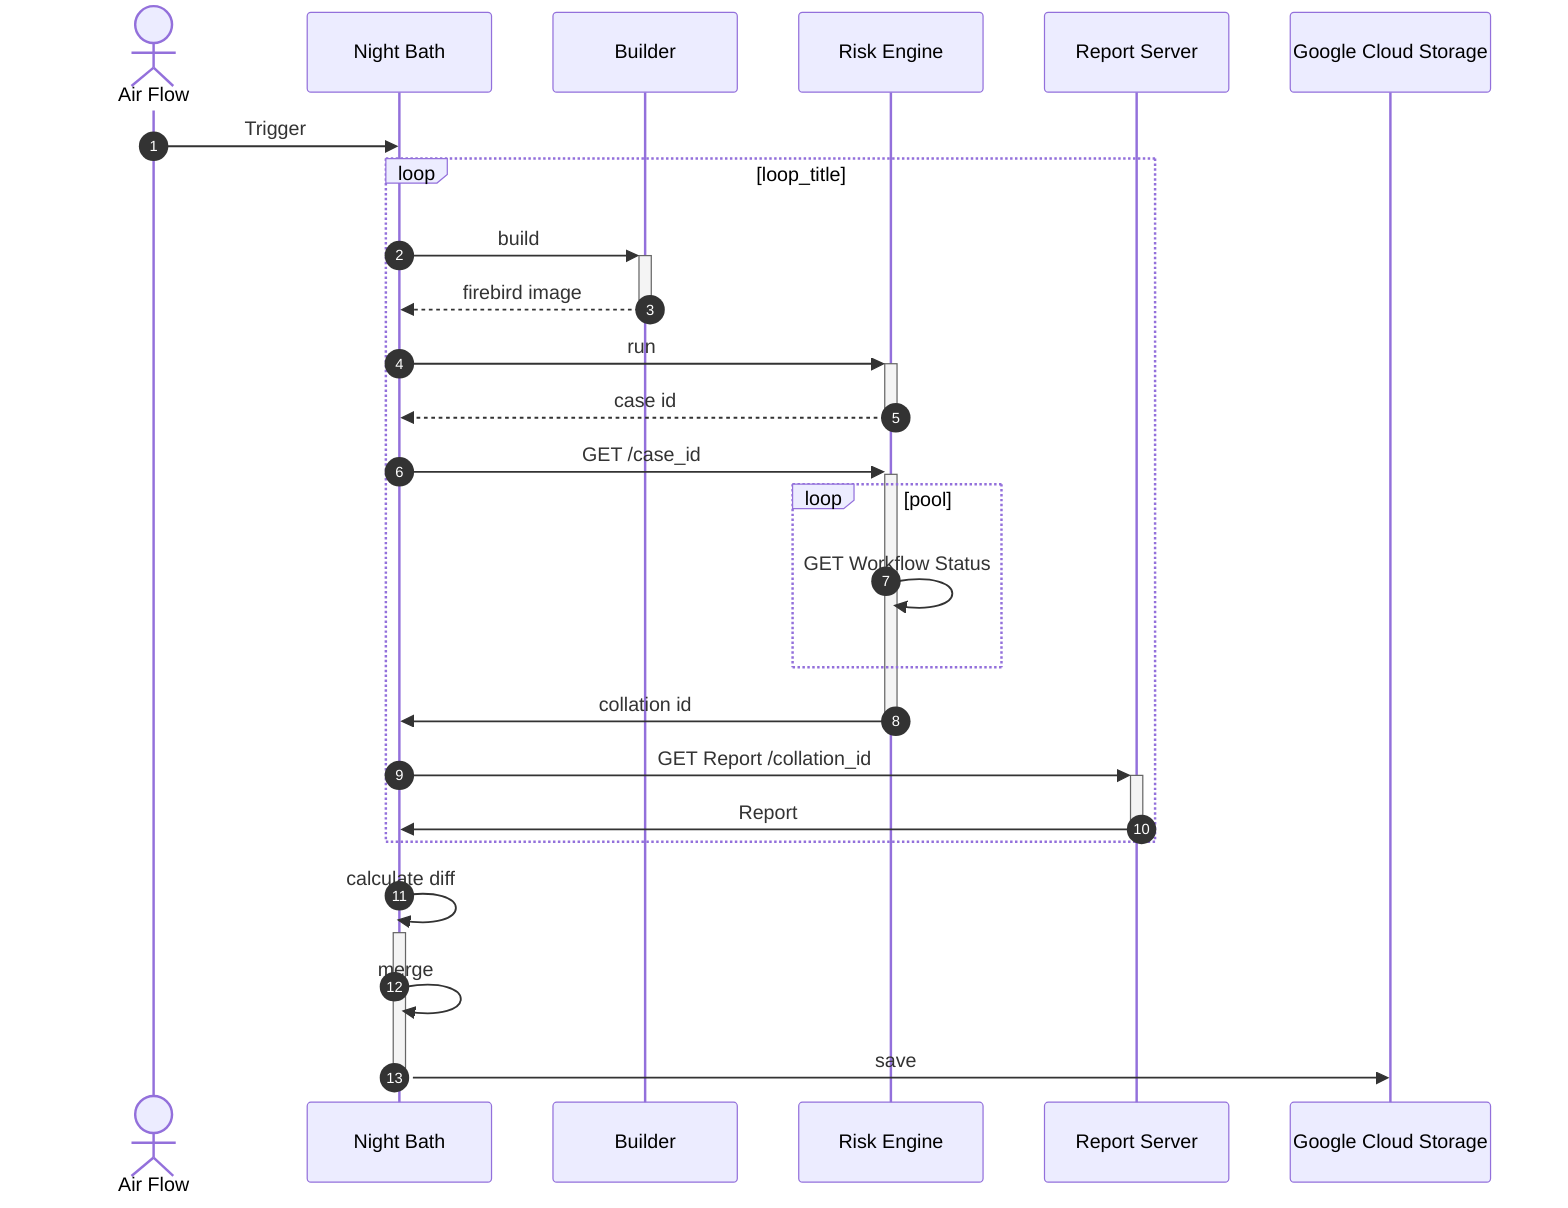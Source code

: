 sequenceDiagram
    actor air_flow as Air Flow
    participant nb as Night Bath
    participant builder as Builder
    participant re as Risk Engine
    participant rs as Report Server
    participant gcs as Google Cloud Storage

    autonumber
    air_flow ->> nb: Trigger
    loop loop_title
        nb ->>+ builder: build
        builder -->>- nb: firebird image
        nb ->>+ re: run
        re -->>- nb: case id
        nb ->>+ re: GET /case_id
        loop pool
            re ->> re: GET Workflow Status
        end
        re ->>- nb: collation id
        nb ->>+ rs: GET Report /collation_id
        rs ->>- nb: Report
    end
    nb ->>+ nb: calculate diff
    nb ->> nb: merge
    nb ->>- gcs: save